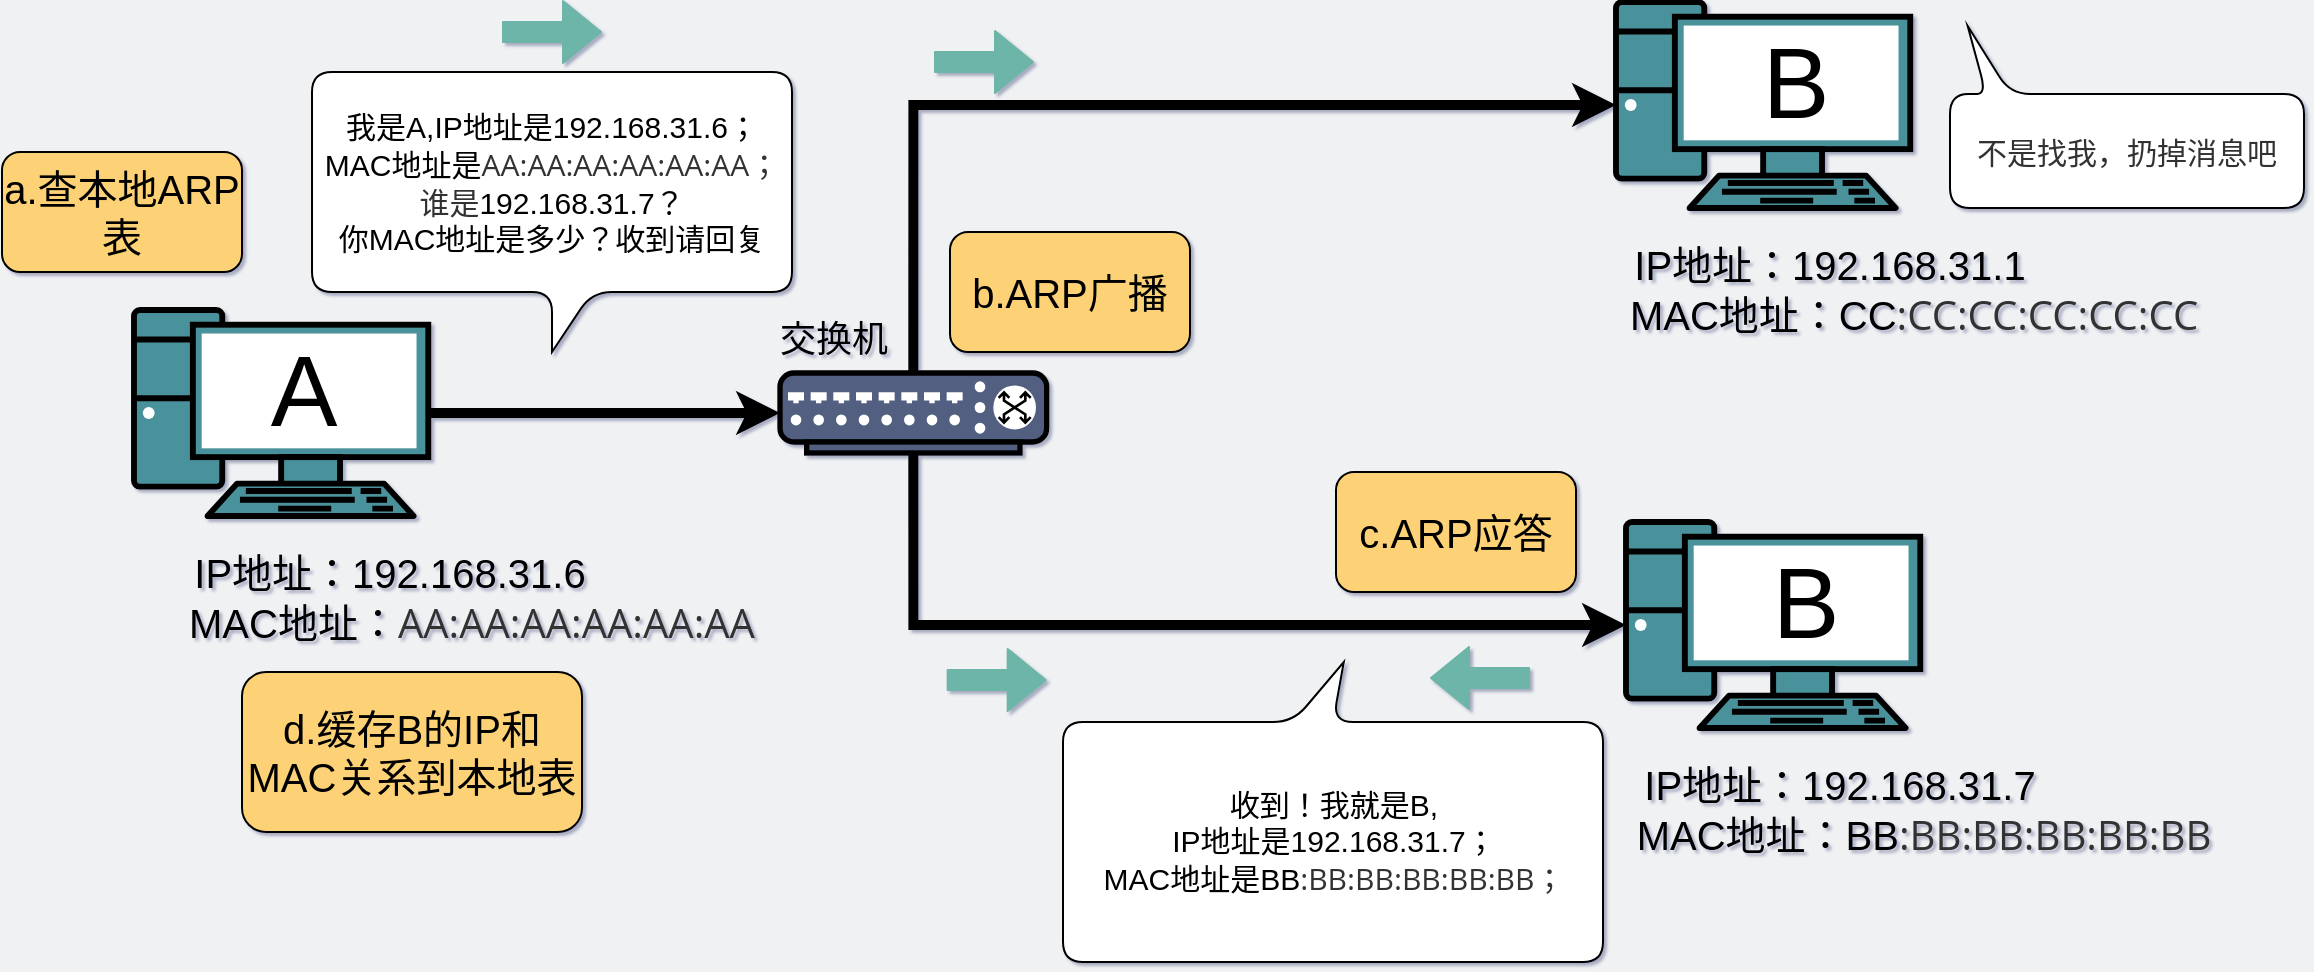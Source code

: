 <mxfile version="14.7.7" type="github">
  <diagram id="3228e29e-7158-1315-38df-8450db1d8a1d" name="Page-1">
    <mxGraphModel dx="252" dy="518" grid="0" gridSize="10" guides="1" tooltips="1" connect="1" arrows="1" fold="1" page="1" pageScale="1" pageWidth="1210" pageHeight="180" background="#EFF1F3" math="0" shadow="1">
      <root>
        <mxCell id="0" />
        <mxCell id="1" parent="0" />
        <mxCell id="nIpTpKBfMwLntaTUKELC-4" style="edgeStyle=orthogonalEdgeStyle;orthogonalLoop=1;jettySize=auto;html=1;exitX=1;exitY=0.5;exitDx=0;exitDy=0;exitPerimeter=0;entryX=0;entryY=0.5;entryDx=0;entryDy=0;entryPerimeter=0;strokeWidth=5;rounded=0;" edge="1" parent="1" source="WelgVeyDKxLRvEI-DW8B-16" target="nIpTpKBfMwLntaTUKELC-3">
          <mxGeometry relative="1" as="geometry" />
        </mxCell>
        <mxCell id="WelgVeyDKxLRvEI-DW8B-16" value="" style="fontColor=#0066CC;verticalAlign=top;verticalLabelPosition=bottom;labelPosition=center;align=center;html=1;outlineConnect=0;gradientColor=none;gradientDirection=north;strokeWidth=2;shape=mxgraph.networks.pc;fillColor=#4A919B;" parent="1" vertex="1">
          <mxGeometry x="77.0" y="19" width="147.15" height="103" as="geometry" />
        </mxCell>
        <mxCell id="WelgVeyDKxLRvEI-DW8B-18" value="" style="fontColor=#0066CC;verticalAlign=top;verticalLabelPosition=bottom;labelPosition=center;align=center;html=1;outlineConnect=0;gradientColor=none;gradientDirection=north;strokeWidth=2;shape=mxgraph.networks.pc;fillColor=#4A919B;" parent="1" vertex="1">
          <mxGeometry x="823" y="125" width="147.15" height="103" as="geometry" />
        </mxCell>
        <mxCell id="hxIQwMxnJQ58AHrIh3xL-1" value="&lt;font style=&quot;font-size: 50px&quot;&gt;A&lt;/font&gt;" style="text;html=1;strokeColor=none;fillColor=none;align=center;verticalAlign=middle;whiteSpace=wrap;rounded=0;" parent="1" vertex="1">
          <mxGeometry x="142" y="49" width="40" height="20" as="geometry" />
        </mxCell>
        <mxCell id="hxIQwMxnJQ58AHrIh3xL-2" value="&lt;font style=&quot;font-size: 50px&quot;&gt;B&lt;/font&gt;" style="text;html=1;strokeColor=none;fillColor=none;align=center;verticalAlign=middle;whiteSpace=wrap;rounded=0;" parent="1" vertex="1">
          <mxGeometry x="893" y="155" width="40" height="20" as="geometry" />
        </mxCell>
        <mxCell id="BuwI_Xl8O7fkygsIPCAy-1" value="&lt;span style=&quot;font-size: 15px&quot;&gt;我是A,IP地址是192.168.31.6；MAC地址是&lt;/span&gt;&lt;span style=&quot;font-size: 15px ; color: rgb(51 , 51 , 51) ; font-family: &amp;#34;open sans&amp;#34; , &amp;#34;clear sans&amp;#34; , &amp;#34;helvetica neue&amp;#34; , &amp;#34;helvetica&amp;#34; , &amp;#34;arial&amp;#34; , sans-serif&quot;&gt;AA:AA:AA:AA:AA:AA；&lt;br&gt;谁是&lt;/span&gt;&lt;span style=&quot;font-size: 15px&quot;&gt;192.168.31.7？&lt;/span&gt;&lt;br style=&quot;font-size: 15px&quot;&gt;&lt;span style=&quot;font-size: 15px&quot;&gt;你MAC地址是多少？收到请回复&lt;/span&gt;" style="shape=callout;whiteSpace=wrap;html=1;perimeter=calloutPerimeter;rounded=1;position2=0.5;" parent="1" vertex="1">
          <mxGeometry x="166" y="-100" width="240" height="140" as="geometry" />
        </mxCell>
        <mxCell id="BuwI_Xl8O7fkygsIPCAy-8" value="IP地址：192.168.31.6" style="text;html=1;strokeColor=none;fillColor=none;align=center;verticalAlign=middle;whiteSpace=wrap;rounded=0;fontSize=20;" parent="1" vertex="1">
          <mxGeometry x="77.5" y="140" width="253.5" height="20" as="geometry" />
        </mxCell>
        <mxCell id="BuwI_Xl8O7fkygsIPCAy-9" value="MAC地址：&lt;span style=&quot;color: rgb(51, 51, 51); font-family: &amp;quot;open sans&amp;quot;, &amp;quot;clear sans&amp;quot;, &amp;quot;helvetica neue&amp;quot;, helvetica, arial, sans-serif; font-size: 20px;&quot;&gt;AA:AA:AA:AA:AA:AA&lt;/span&gt;" style="text;html=1;strokeColor=none;fillColor=none;align=center;verticalAlign=middle;whiteSpace=wrap;rounded=0;fontSize=20;" parent="1" vertex="1">
          <mxGeometry x="86" y="160" width="320" height="30" as="geometry" />
        </mxCell>
        <mxCell id="BuwI_Xl8O7fkygsIPCAy-10" value="IP地址：192.168.31.7" style="text;html=1;strokeColor=none;fillColor=none;align=center;verticalAlign=middle;whiteSpace=wrap;rounded=0;fontSize=20;" parent="1" vertex="1">
          <mxGeometry x="803" y="246" width="253.5" height="20" as="geometry" />
        </mxCell>
        <mxCell id="BuwI_Xl8O7fkygsIPCAy-11" value="MAC地址：BB&lt;span style=&quot;color: rgb(51 , 51 , 51) ; font-family: &amp;#34;open sans&amp;#34; , &amp;#34;clear sans&amp;#34; , &amp;#34;helvetica neue&amp;#34; , &amp;#34;helvetica&amp;#34; , &amp;#34;arial&amp;#34; , sans-serif ; font-size: 20px&quot;&gt;:BB:BB:BB:BB:BB&lt;/span&gt;" style="text;html=1;strokeColor=none;fillColor=none;align=center;verticalAlign=middle;whiteSpace=wrap;rounded=0;fontSize=20;" parent="1" vertex="1">
          <mxGeometry x="811.5" y="266" width="320" height="30" as="geometry" />
        </mxCell>
        <mxCell id="BuwI_Xl8O7fkygsIPCAy-16" value="" style="shape=flexArrow;endArrow=classic;html=1;fontSize=20;fillColor=#6DB5A8;strokeColor=#6DB5A8;" parent="1" edge="1">
          <mxGeometry width="50" height="50" relative="1" as="geometry">
            <mxPoint x="261" y="-120" as="sourcePoint" />
            <mxPoint x="311" y="-120" as="targetPoint" />
          </mxGeometry>
        </mxCell>
        <mxCell id="BuwI_Xl8O7fkygsIPCAy-18" value="" style="shape=flexArrow;endArrow=classic;html=1;fontSize=20;fillColor=#6DB5A8;strokeColor=#6DB5A8;" parent="1" edge="1">
          <mxGeometry width="50" height="50" relative="1" as="geometry">
            <mxPoint x="775" y="203" as="sourcePoint" />
            <mxPoint x="725" y="203" as="targetPoint" />
          </mxGeometry>
        </mxCell>
        <mxCell id="BuwI_Xl8O7fkygsIPCAy-19" value="&lt;span style=&quot;font-size: 15px&quot;&gt;收到！我就是B,&lt;br&gt;IP地址是192.168.31.7；&lt;br&gt;MAC地址是&lt;/span&gt;&lt;span style=&quot;font-size: 15px&quot;&gt;BB&lt;/span&gt;&lt;span style=&quot;font-size: 15px ; color: rgb(51 , 51 , 51) ; font-family: &amp;#34;open sans&amp;#34; , &amp;#34;clear sans&amp;#34; , &amp;#34;helvetica neue&amp;#34; , &amp;#34;helvetica&amp;#34; , &amp;#34;arial&amp;#34; , sans-serif&quot;&gt;:BB:BB:BB:BB:BB&lt;/span&gt;&lt;span style=&quot;font-size: 15px ; color: rgb(51 , 51 , 51) ; font-family: &amp;#34;open sans&amp;#34; , &amp;#34;clear sans&amp;#34; , &amp;#34;helvetica neue&amp;#34; , &amp;#34;helvetica&amp;#34; , &amp;#34;arial&amp;#34; , sans-serif&quot;&gt;；&lt;br&gt;&lt;/span&gt;" style="shape=callout;whiteSpace=wrap;html=1;perimeter=calloutPerimeter;position2=0.48;direction=west;rounded=1;" parent="1" vertex="1">
          <mxGeometry x="541.5" y="195" width="270" height="150" as="geometry" />
        </mxCell>
        <mxCell id="BuwI_Xl8O7fkygsIPCAy-22" value="&lt;span&gt;b.ARP广播&lt;/span&gt;" style="rounded=1;whiteSpace=wrap;html=1;fontSize=20;fillColor=#FDD276;" parent="1" vertex="1">
          <mxGeometry x="485" y="-20" width="120" height="60" as="geometry" />
        </mxCell>
        <mxCell id="BuwI_Xl8O7fkygsIPCAy-23" value="&lt;span&gt;a.查本地ARP表&lt;/span&gt;" style="rounded=1;whiteSpace=wrap;html=1;fontSize=20;fillColor=#FDD276;" parent="1" vertex="1">
          <mxGeometry x="11" y="-60" width="120" height="60" as="geometry" />
        </mxCell>
        <mxCell id="BuwI_Xl8O7fkygsIPCAy-24" value="&lt;span&gt;c.ARP应答&lt;/span&gt;" style="rounded=1;whiteSpace=wrap;html=1;fontSize=20;fillColor=#FDD276;" parent="1" vertex="1">
          <mxGeometry x="678" y="100" width="120" height="60" as="geometry" />
        </mxCell>
        <mxCell id="BuwI_Xl8O7fkygsIPCAy-25" value="&lt;span&gt;d.缓存B的IP和MAC关系到本地表&lt;/span&gt;" style="rounded=1;whiteSpace=wrap;html=1;fontSize=20;fillColor=#FDD276;" parent="1" vertex="1">
          <mxGeometry x="131" y="200" width="170" height="80" as="geometry" />
        </mxCell>
        <mxCell id="nIpTpKBfMwLntaTUKELC-2" value="&lt;font style=&quot;font-size: 18px&quot;&gt;交换机&lt;/font&gt;" style="text;html=1;strokeColor=none;fillColor=none;align=center;verticalAlign=middle;whiteSpace=wrap;rounded=0;fontSize=30;" vertex="1" parent="1">
          <mxGeometry x="377" y="13" width="100" height="31" as="geometry" />
        </mxCell>
        <mxCell id="nIpTpKBfMwLntaTUKELC-9" style="edgeStyle=orthogonalEdgeStyle;rounded=0;orthogonalLoop=1;jettySize=auto;html=1;exitX=0.5;exitY=0;exitDx=0;exitDy=0;exitPerimeter=0;entryX=0;entryY=0.5;entryDx=0;entryDy=0;entryPerimeter=0;strokeColor=#000000;strokeWidth=5;" edge="1" parent="1" source="nIpTpKBfMwLntaTUKELC-3" target="nIpTpKBfMwLntaTUKELC-5">
          <mxGeometry relative="1" as="geometry">
            <Array as="points">
              <mxPoint x="467" y="-83" />
            </Array>
          </mxGeometry>
        </mxCell>
        <mxCell id="nIpTpKBfMwLntaTUKELC-10" style="edgeStyle=orthogonalEdgeStyle;rounded=0;orthogonalLoop=1;jettySize=auto;html=1;exitX=0.5;exitY=1;exitDx=0;exitDy=0;exitPerimeter=0;entryX=0;entryY=0.5;entryDx=0;entryDy=0;entryPerimeter=0;strokeColor=#000000;strokeWidth=5;" edge="1" parent="1" source="nIpTpKBfMwLntaTUKELC-3" target="WelgVeyDKxLRvEI-DW8B-18">
          <mxGeometry relative="1" as="geometry" />
        </mxCell>
        <mxCell id="nIpTpKBfMwLntaTUKELC-3" value="" style="fontColor=#0066CC;verticalAlign=top;verticalLabelPosition=bottom;labelPosition=center;align=center;html=1;outlineConnect=0;gradientColor=none;gradientDirection=north;strokeWidth=1;shape=mxgraph.networks.switch;fillColor=#535E80;" vertex="1" parent="1">
          <mxGeometry x="400" y="50.5" width="133.33" height="40" as="geometry" />
        </mxCell>
        <mxCell id="nIpTpKBfMwLntaTUKELC-5" value="" style="fontColor=#0066CC;verticalAlign=top;verticalLabelPosition=bottom;labelPosition=center;align=center;html=1;outlineConnect=0;gradientColor=none;gradientDirection=north;strokeWidth=2;shape=mxgraph.networks.pc;fillColor=#4A919B;" vertex="1" parent="1">
          <mxGeometry x="818" y="-135" width="147.15" height="103" as="geometry" />
        </mxCell>
        <mxCell id="nIpTpKBfMwLntaTUKELC-6" value="&lt;font style=&quot;font-size: 50px&quot;&gt;B&lt;/font&gt;" style="text;html=1;strokeColor=none;fillColor=none;align=center;verticalAlign=middle;whiteSpace=wrap;rounded=0;" vertex="1" parent="1">
          <mxGeometry x="888" y="-105" width="40" height="20" as="geometry" />
        </mxCell>
        <mxCell id="nIpTpKBfMwLntaTUKELC-7" value="IP地址：192.168.31.1" style="text;html=1;strokeColor=none;fillColor=none;align=center;verticalAlign=middle;whiteSpace=wrap;rounded=0;fontSize=20;" vertex="1" parent="1">
          <mxGeometry x="798" y="-14" width="253.5" height="20" as="geometry" />
        </mxCell>
        <mxCell id="nIpTpKBfMwLntaTUKELC-8" value="MAC地址：CC&lt;span style=&quot;color: rgb(51 , 51 , 51) ; font-family: &amp;#34;open sans&amp;#34; , &amp;#34;clear sans&amp;#34; , &amp;#34;helvetica neue&amp;#34; , &amp;#34;helvetica&amp;#34; , &amp;#34;arial&amp;#34; , sans-serif ; font-size: 20px&quot;&gt;:CC:CC:CC:CC:CC&lt;/span&gt;" style="text;html=1;strokeColor=none;fillColor=none;align=center;verticalAlign=middle;whiteSpace=wrap;rounded=0;fontSize=20;" vertex="1" parent="1">
          <mxGeometry x="806.5" y="6" width="320" height="30" as="geometry" />
        </mxCell>
        <mxCell id="nIpTpKBfMwLntaTUKELC-11" value="" style="shape=flexArrow;endArrow=classic;html=1;fontSize=20;fillColor=#6DB5A8;strokeColor=#6DB5A8;" edge="1" parent="1">
          <mxGeometry width="50" height="50" relative="1" as="geometry">
            <mxPoint x="477.0" y="-105" as="sourcePoint" />
            <mxPoint x="527.0" y="-105" as="targetPoint" />
          </mxGeometry>
        </mxCell>
        <mxCell id="nIpTpKBfMwLntaTUKELC-12" value="" style="shape=flexArrow;endArrow=classic;html=1;fontSize=20;fillColor=#6DB5A8;strokeColor=#6DB5A8;" edge="1" parent="1">
          <mxGeometry width="50" height="50" relative="1" as="geometry">
            <mxPoint x="483.33" y="204" as="sourcePoint" />
            <mxPoint x="533.33" y="204" as="targetPoint" />
          </mxGeometry>
        </mxCell>
        <mxCell id="nIpTpKBfMwLntaTUKELC-13" value="&lt;span style=&quot;font-size: 15px ; color: rgb(51 , 51 , 51) ; font-family: &amp;#34;open sans&amp;#34; , &amp;#34;clear sans&amp;#34; , &amp;#34;helvetica neue&amp;#34; , &amp;#34;helvetica&amp;#34; , &amp;#34;arial&amp;#34; , sans-serif&quot;&gt;不是找我，扔掉消息吧&lt;br&gt;&lt;/span&gt;" style="shape=callout;whiteSpace=wrap;html=1;perimeter=calloutPerimeter;position2=0.95;direction=west;rounded=1;base=12;size=34;position=0.83;" vertex="1" parent="1">
          <mxGeometry x="985" y="-123" width="177" height="91" as="geometry" />
        </mxCell>
      </root>
    </mxGraphModel>
  </diagram>
</mxfile>
